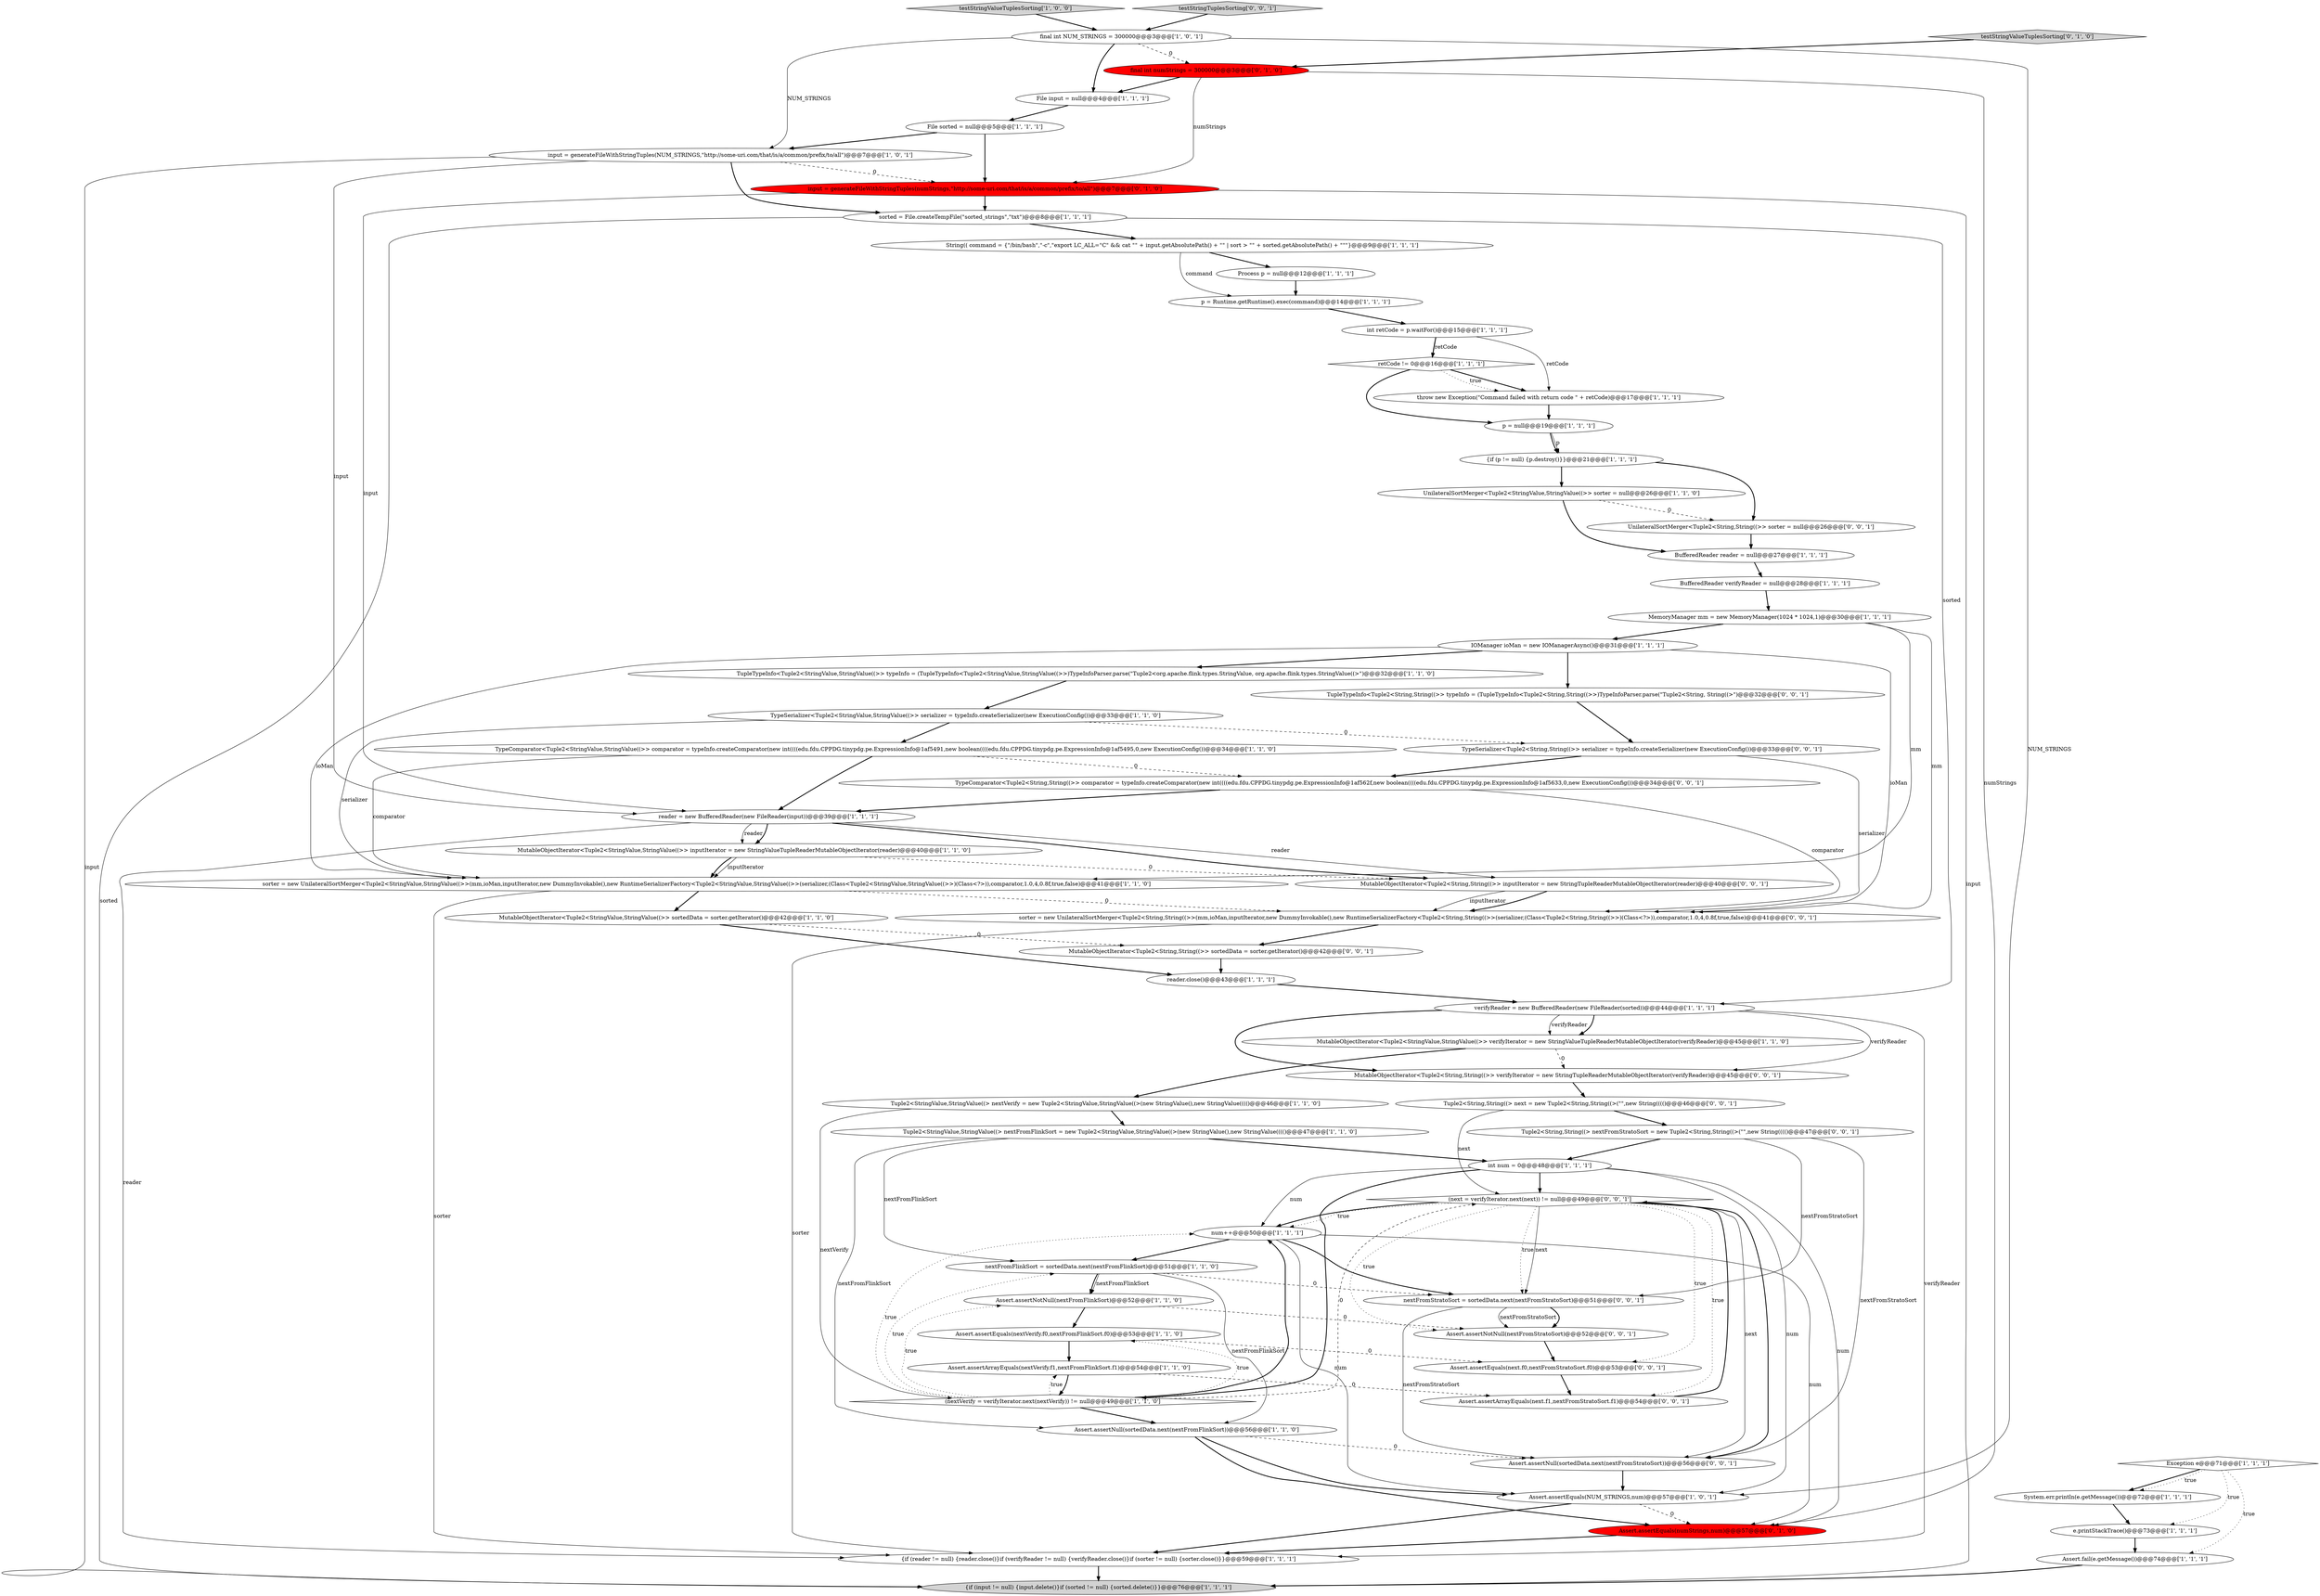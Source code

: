 digraph {
58 [style = filled, label = "UnilateralSortMerger<Tuple2<String,String((>> sorter = null@@@26@@@['0', '0', '1']", fillcolor = white, shape = ellipse image = "AAA0AAABBB3BBB"];
8 [style = filled, label = "TypeSerializer<Tuple2<StringValue,StringValue((>> serializer = typeInfo.createSerializer(new ExecutionConfig())@@@33@@@['1', '1', '0']", fillcolor = white, shape = ellipse image = "AAA0AAABBB1BBB"];
12 [style = filled, label = "UnilateralSortMerger<Tuple2<StringValue,StringValue((>> sorter = null@@@26@@@['1', '1', '0']", fillcolor = white, shape = ellipse image = "AAA0AAABBB1BBB"];
27 [style = filled, label = "input = generateFileWithStringTuples(NUM_STRINGS,\"http://some-uri.com/that/is/a/common/prefix/to/all\")@@@7@@@['1', '0', '1']", fillcolor = white, shape = ellipse image = "AAA0AAABBB1BBB"];
45 [style = filled, label = "MutableObjectIterator<Tuple2<StringValue,StringValue((>> inputIterator = new StringValueTupleReaderMutableObjectIterator(reader)@@@40@@@['1', '1', '0']", fillcolor = white, shape = ellipse image = "AAA0AAABBB1BBB"];
26 [style = filled, label = "sorter = new UnilateralSortMerger<Tuple2<StringValue,StringValue((>>(mm,ioMan,inputIterator,new DummyInvokable(),new RuntimeSerializerFactory<Tuple2<StringValue,StringValue((>>(serializer,(Class<Tuple2<StringValue,StringValue((>>)(Class<?>)),comparator,1.0,4,0.8f,true,false)@@@41@@@['1', '1', '0']", fillcolor = white, shape = ellipse image = "AAA0AAABBB1BBB"];
60 [style = filled, label = "Assert.assertNull(sortedData.next(nextFromStratoSort))@@@56@@@['0', '0', '1']", fillcolor = white, shape = ellipse image = "AAA0AAABBB3BBB"];
46 [style = filled, label = "Assert.assertEquals(numStrings,num)@@@57@@@['0', '1', '0']", fillcolor = red, shape = ellipse image = "AAA1AAABBB2BBB"];
31 [style = filled, label = "Process p = null@@@12@@@['1', '1', '1']", fillcolor = white, shape = ellipse image = "AAA0AAABBB1BBB"];
11 [style = filled, label = "reader = new BufferedReader(new FileReader(input))@@@39@@@['1', '1', '1']", fillcolor = white, shape = ellipse image = "AAA0AAABBB1BBB"];
33 [style = filled, label = "{if (input != null) {input.delete()}if (sorted != null) {sorted.delete()}}@@@76@@@['1', '1', '1']", fillcolor = lightgray, shape = ellipse image = "AAA0AAABBB1BBB"];
51 [style = filled, label = "MutableObjectIterator<Tuple2<String,String((>> inputIterator = new StringTupleReaderMutableObjectIterator(reader)@@@40@@@['0', '0', '1']", fillcolor = white, shape = ellipse image = "AAA0AAABBB3BBB"];
52 [style = filled, label = "Tuple2<String,String((> next = new Tuple2<String,String((>(\"\",new String(((()@@@46@@@['0', '0', '1']", fillcolor = white, shape = ellipse image = "AAA0AAABBB3BBB"];
13 [style = filled, label = "TupleTypeInfo<Tuple2<StringValue,StringValue((>> typeInfo = (TupleTypeInfo<Tuple2<StringValue,StringValue((>>)TypeInfoParser.parse(\"Tuple2<org.apache.flink.types.StringValue, org.apache.flink.types.StringValue((>\")@@@32@@@['1', '1', '0']", fillcolor = white, shape = ellipse image = "AAA0AAABBB1BBB"];
62 [style = filled, label = "sorter = new UnilateralSortMerger<Tuple2<String,String((>>(mm,ioMan,inputIterator,new DummyInvokable(),new RuntimeSerializerFactory<Tuple2<String,String((>>(serializer,(Class<Tuple2<String,String((>>)(Class<?>)),comparator,1.0,4,0.8f,true,false)@@@41@@@['0', '0', '1']", fillcolor = white, shape = ellipse image = "AAA0AAABBB3BBB"];
38 [style = filled, label = "MemoryManager mm = new MemoryManager(1024 * 1024,1)@@@30@@@['1', '1', '1']", fillcolor = white, shape = ellipse image = "AAA0AAABBB1BBB"];
30 [style = filled, label = "File sorted = null@@@5@@@['1', '1', '1']", fillcolor = white, shape = ellipse image = "AAA0AAABBB1BBB"];
32 [style = filled, label = "throw new Exception(\"Command failed with return code \" + retCode)@@@17@@@['1', '1', '1']", fillcolor = white, shape = ellipse image = "AAA0AAABBB1BBB"];
47 [style = filled, label = "testStringValueTuplesSorting['0', '1', '0']", fillcolor = lightgray, shape = diamond image = "AAA0AAABBB2BBB"];
63 [style = filled, label = "(next = verifyIterator.next(next)) != null@@@49@@@['0', '0', '1']", fillcolor = white, shape = diamond image = "AAA0AAABBB3BBB"];
29 [style = filled, label = "e.printStackTrace()@@@73@@@['1', '1', '1']", fillcolor = white, shape = ellipse image = "AAA0AAABBB1BBB"];
25 [style = filled, label = "int retCode = p.waitFor()@@@15@@@['1', '1', '1']", fillcolor = white, shape = ellipse image = "AAA0AAABBB1BBB"];
48 [style = filled, label = "final int numStrings = 300000@@@3@@@['0', '1', '0']", fillcolor = red, shape = ellipse image = "AAA1AAABBB2BBB"];
50 [style = filled, label = "TypeComparator<Tuple2<String,String((>> comparator = typeInfo.createComparator(new int((((edu.fdu.CPPDG.tinypdg.pe.ExpressionInfo@1af562f,new boolean((((edu.fdu.CPPDG.tinypdg.pe.ExpressionInfo@1af5633,0,new ExecutionConfig())@@@34@@@['0', '0', '1']", fillcolor = white, shape = ellipse image = "AAA0AAABBB3BBB"];
36 [style = filled, label = "Tuple2<StringValue,StringValue((> nextFromFlinkSort = new Tuple2<StringValue,StringValue((>(new StringValue(),new StringValue(((()@@@47@@@['1', '1', '0']", fillcolor = white, shape = ellipse image = "AAA0AAABBB1BBB"];
56 [style = filled, label = "TupleTypeInfo<Tuple2<String,String((>> typeInfo = (TupleTypeInfo<Tuple2<String,String((>>)TypeInfoParser.parse(\"Tuple2<String, String((>\")@@@32@@@['0', '0', '1']", fillcolor = white, shape = ellipse image = "AAA0AAABBB3BBB"];
64 [style = filled, label = "Tuple2<String,String((> nextFromStratoSort = new Tuple2<String,String((>(\"\",new String(((()@@@47@@@['0', '0', '1']", fillcolor = white, shape = ellipse image = "AAA0AAABBB3BBB"];
35 [style = filled, label = "int num = 0@@@48@@@['1', '1', '1']", fillcolor = white, shape = ellipse image = "AAA0AAABBB1BBB"];
65 [style = filled, label = "nextFromStratoSort = sortedData.next(nextFromStratoSort)@@@51@@@['0', '0', '1']", fillcolor = white, shape = ellipse image = "AAA0AAABBB3BBB"];
18 [style = filled, label = "IOManager ioMan = new IOManagerAsync()@@@31@@@['1', '1', '1']", fillcolor = white, shape = ellipse image = "AAA0AAABBB1BBB"];
10 [style = filled, label = "nextFromFlinkSort = sortedData.next(nextFromFlinkSort)@@@51@@@['1', '1', '0']", fillcolor = white, shape = ellipse image = "AAA0AAABBB1BBB"];
40 [style = filled, label = "Assert.assertEquals(nextVerify.f0,nextFromFlinkSort.f0)@@@53@@@['1', '1', '0']", fillcolor = white, shape = ellipse image = "AAA0AAABBB1BBB"];
49 [style = filled, label = "input = generateFileWithStringTuples(numStrings,\"http://some-uri.com/that/is/a/common/prefix/to/all\")@@@7@@@['0', '1', '0']", fillcolor = red, shape = ellipse image = "AAA1AAABBB2BBB"];
15 [style = filled, label = "(nextVerify = verifyIterator.next(nextVerify)) != null@@@49@@@['1', '1', '0']", fillcolor = white, shape = diamond image = "AAA0AAABBB1BBB"];
3 [style = filled, label = "testStringValueTuplesSorting['1', '0', '0']", fillcolor = lightgray, shape = diamond image = "AAA0AAABBB1BBB"];
53 [style = filled, label = "Assert.assertEquals(next.f0,nextFromStratoSort.f0)@@@53@@@['0', '0', '1']", fillcolor = white, shape = ellipse image = "AAA0AAABBB3BBB"];
17 [style = filled, label = "System.err.println(e.getMessage())@@@72@@@['1', '1', '1']", fillcolor = white, shape = ellipse image = "AAA0AAABBB1BBB"];
14 [style = filled, label = "TypeComparator<Tuple2<StringValue,StringValue((>> comparator = typeInfo.createComparator(new int((((edu.fdu.CPPDG.tinypdg.pe.ExpressionInfo@1af5491,new boolean((((edu.fdu.CPPDG.tinypdg.pe.ExpressionInfo@1af5495,0,new ExecutionConfig())@@@34@@@['1', '1', '0']", fillcolor = white, shape = ellipse image = "AAA0AAABBB1BBB"];
41 [style = filled, label = "retCode != 0@@@16@@@['1', '1', '1']", fillcolor = white, shape = diamond image = "AAA0AAABBB1BBB"];
20 [style = filled, label = "verifyReader = new BufferedReader(new FileReader(sorted))@@@44@@@['1', '1', '1']", fillcolor = white, shape = ellipse image = "AAA0AAABBB1BBB"];
22 [style = filled, label = "reader.close()@@@43@@@['1', '1', '1']", fillcolor = white, shape = ellipse image = "AAA0AAABBB1BBB"];
66 [style = filled, label = "testStringTuplesSorting['0', '0', '1']", fillcolor = lightgray, shape = diamond image = "AAA0AAABBB3BBB"];
59 [style = filled, label = "MutableObjectIterator<Tuple2<String,String((>> sortedData = sorter.getIterator()@@@42@@@['0', '0', '1']", fillcolor = white, shape = ellipse image = "AAA0AAABBB3BBB"];
1 [style = filled, label = "Assert.assertNull(sortedData.next(nextFromFlinkSort))@@@56@@@['1', '1', '0']", fillcolor = white, shape = ellipse image = "AAA0AAABBB1BBB"];
6 [style = filled, label = "Assert.assertArrayEquals(nextVerify.f1,nextFromFlinkSort.f1)@@@54@@@['1', '1', '0']", fillcolor = white, shape = ellipse image = "AAA0AAABBB1BBB"];
54 [style = filled, label = "MutableObjectIterator<Tuple2<String,String((>> verifyIterator = new StringTupleReaderMutableObjectIterator(verifyReader)@@@45@@@['0', '0', '1']", fillcolor = white, shape = ellipse image = "AAA0AAABBB3BBB"];
28 [style = filled, label = "BufferedReader reader = null@@@27@@@['1', '1', '1']", fillcolor = white, shape = ellipse image = "AAA0AAABBB1BBB"];
57 [style = filled, label = "Assert.assertArrayEquals(next.f1,nextFromStratoSort.f1)@@@54@@@['0', '0', '1']", fillcolor = white, shape = ellipse image = "AAA0AAABBB3BBB"];
9 [style = filled, label = "Exception e@@@71@@@['1', '1', '1']", fillcolor = white, shape = diamond image = "AAA0AAABBB1BBB"];
21 [style = filled, label = "MutableObjectIterator<Tuple2<StringValue,StringValue((>> sortedData = sorter.getIterator()@@@42@@@['1', '1', '0']", fillcolor = white, shape = ellipse image = "AAA0AAABBB1BBB"];
39 [style = filled, label = "Assert.assertNotNull(nextFromFlinkSort)@@@52@@@['1', '1', '0']", fillcolor = white, shape = ellipse image = "AAA0AAABBB1BBB"];
42 [style = filled, label = "{if (reader != null) {reader.close()}if (verifyReader != null) {verifyReader.close()}if (sorter != null) {sorter.close()}}@@@59@@@['1', '1', '1']", fillcolor = white, shape = ellipse image = "AAA0AAABBB1BBB"];
4 [style = filled, label = "final int NUM_STRINGS = 300000@@@3@@@['1', '0', '1']", fillcolor = white, shape = ellipse image = "AAA0AAABBB1BBB"];
55 [style = filled, label = "TypeSerializer<Tuple2<String,String((>> serializer = typeInfo.createSerializer(new ExecutionConfig())@@@33@@@['0', '0', '1']", fillcolor = white, shape = ellipse image = "AAA0AAABBB3BBB"];
43 [style = filled, label = "p = Runtime.getRuntime().exec(command)@@@14@@@['1', '1', '1']", fillcolor = white, shape = ellipse image = "AAA0AAABBB1BBB"];
37 [style = filled, label = "Assert.assertEquals(NUM_STRINGS,num)@@@57@@@['1', '0', '1']", fillcolor = white, shape = ellipse image = "AAA0AAABBB1BBB"];
44 [style = filled, label = "BufferedReader verifyReader = null@@@28@@@['1', '1', '1']", fillcolor = white, shape = ellipse image = "AAA0AAABBB1BBB"];
24 [style = filled, label = "num++@@@50@@@['1', '1', '1']", fillcolor = white, shape = ellipse image = "AAA0AAABBB1BBB"];
61 [style = filled, label = "Assert.assertNotNull(nextFromStratoSort)@@@52@@@['0', '0', '1']", fillcolor = white, shape = ellipse image = "AAA0AAABBB3BBB"];
19 [style = filled, label = "File input = null@@@4@@@['1', '1', '1']", fillcolor = white, shape = ellipse image = "AAA0AAABBB1BBB"];
23 [style = filled, label = "sorted = File.createTempFile(\"sorted_strings\",\"txt\")@@@8@@@['1', '1', '1']", fillcolor = white, shape = ellipse image = "AAA0AAABBB1BBB"];
5 [style = filled, label = "{if (p != null) {p.destroy()}}@@@21@@@['1', '1', '1']", fillcolor = white, shape = ellipse image = "AAA0AAABBB1BBB"];
2 [style = filled, label = "Assert.fail(e.getMessage())@@@74@@@['1', '1', '1']", fillcolor = white, shape = ellipse image = "AAA0AAABBB1BBB"];
7 [style = filled, label = "String(( command = {\"/bin/bash\",\"-c\",\"export LC_ALL=\"C\" && cat \"\" + input.getAbsolutePath() + \"\" | sort > \"\" + sorted.getAbsolutePath() + \"\"\"}@@@9@@@['1', '1', '1']", fillcolor = white, shape = ellipse image = "AAA0AAABBB1BBB"];
0 [style = filled, label = "Tuple2<StringValue,StringValue((> nextVerify = new Tuple2<StringValue,StringValue((>(new StringValue(),new StringValue(((()@@@46@@@['1', '1', '0']", fillcolor = white, shape = ellipse image = "AAA0AAABBB1BBB"];
34 [style = filled, label = "p = null@@@19@@@['1', '1', '1']", fillcolor = white, shape = ellipse image = "AAA0AAABBB1BBB"];
16 [style = filled, label = "MutableObjectIterator<Tuple2<StringValue,StringValue((>> verifyIterator = new StringValueTupleReaderMutableObjectIterator(verifyReader)@@@45@@@['1', '1', '0']", fillcolor = white, shape = ellipse image = "AAA0AAABBB1BBB"];
58->28 [style = bold, label=""];
16->0 [style = bold, label=""];
52->64 [style = bold, label=""];
37->46 [style = dashed, label="0"];
40->6 [style = bold, label=""];
36->10 [style = solid, label="nextFromFlinkSort"];
7->31 [style = bold, label=""];
32->34 [style = bold, label=""];
30->49 [style = bold, label=""];
21->59 [style = dashed, label="0"];
8->26 [style = solid, label="serializer"];
3->4 [style = bold, label=""];
0->15 [style = solid, label="nextVerify"];
63->65 [style = dotted, label="true"];
55->62 [style = solid, label="serializer"];
12->58 [style = dashed, label="0"];
1->46 [style = bold, label=""];
49->33 [style = solid, label="input"];
29->2 [style = bold, label=""];
20->16 [style = bold, label=""];
57->63 [style = bold, label=""];
10->39 [style = bold, label=""];
63->61 [style = dotted, label="true"];
25->32 [style = solid, label="retCode"];
51->62 [style = solid, label="inputIterator"];
34->5 [style = solid, label="p"];
59->22 [style = bold, label=""];
38->26 [style = solid, label="mm"];
14->11 [style = bold, label=""];
8->55 [style = dashed, label="0"];
24->10 [style = bold, label=""];
54->52 [style = bold, label=""];
46->42 [style = bold, label=""];
27->11 [style = solid, label="input"];
10->39 [style = solid, label="nextFromFlinkSort"];
11->51 [style = bold, label=""];
41->32 [style = bold, label=""];
62->42 [style = solid, label="sorter"];
12->28 [style = bold, label=""];
47->48 [style = bold, label=""];
4->37 [style = solid, label="NUM_STRINGS"];
15->24 [style = dotted, label="true"];
30->27 [style = bold, label=""];
4->19 [style = bold, label=""];
15->40 [style = dotted, label="true"];
63->60 [style = solid, label="next"];
63->65 [style = solid, label="next"];
9->17 [style = bold, label=""];
15->10 [style = dotted, label="true"];
18->56 [style = bold, label=""];
64->60 [style = solid, label="nextFromStratoSort"];
14->26 [style = solid, label="comparator"];
44->38 [style = bold, label=""];
0->36 [style = bold, label=""];
64->35 [style = bold, label=""];
38->62 [style = solid, label="mm"];
40->53 [style = dashed, label="0"];
6->57 [style = dashed, label="0"];
38->18 [style = bold, label=""];
11->45 [style = solid, label="reader"];
45->26 [style = solid, label="inputIterator"];
22->20 [style = bold, label=""];
21->22 [style = bold, label=""];
16->54 [style = dashed, label="0"];
2->33 [style = bold, label=""];
23->20 [style = solid, label="sorted"];
23->7 [style = bold, label=""];
65->61 [style = bold, label=""];
48->46 [style = solid, label="numStrings"];
35->37 [style = solid, label="num"];
49->11 [style = solid, label="input"];
36->35 [style = bold, label=""];
35->46 [style = solid, label="num"];
60->37 [style = bold, label=""];
52->63 [style = solid, label="next"];
51->62 [style = bold, label=""];
35->15 [style = bold, label=""];
24->37 [style = solid, label="num"];
25->41 [style = bold, label=""];
8->14 [style = bold, label=""];
65->60 [style = solid, label="nextFromStratoSort"];
49->23 [style = bold, label=""];
20->54 [style = solid, label="verifyReader"];
63->24 [style = bold, label=""];
6->15 [style = bold, label=""];
26->21 [style = bold, label=""];
18->62 [style = solid, label="ioMan"];
63->60 [style = bold, label=""];
24->46 [style = solid, label="num"];
45->51 [style = dashed, label="0"];
39->40 [style = bold, label=""];
11->42 [style = solid, label="reader"];
25->41 [style = solid, label="retCode"];
35->63 [style = bold, label=""];
31->43 [style = bold, label=""];
20->54 [style = bold, label=""];
50->62 [style = solid, label="comparator"];
64->65 [style = solid, label="nextFromStratoSort"];
41->32 [style = dotted, label="true"];
55->50 [style = bold, label=""];
5->58 [style = bold, label=""];
35->24 [style = solid, label="num"];
11->51 [style = solid, label="reader"];
4->48 [style = dashed, label="0"];
41->34 [style = bold, label=""];
26->62 [style = dashed, label="0"];
37->42 [style = bold, label=""];
14->50 [style = dashed, label="0"];
1->37 [style = bold, label=""];
15->1 [style = bold, label=""];
62->59 [style = bold, label=""];
9->29 [style = dotted, label="true"];
20->16 [style = solid, label="verifyReader"];
27->49 [style = dashed, label="0"];
15->39 [style = dotted, label="true"];
34->5 [style = bold, label=""];
53->57 [style = bold, label=""];
63->53 [style = dotted, label="true"];
9->17 [style = dotted, label="true"];
26->42 [style = solid, label="sorter"];
11->45 [style = bold, label=""];
18->26 [style = solid, label="ioMan"];
15->63 [style = dashed, label="0"];
42->33 [style = bold, label=""];
1->60 [style = dashed, label="0"];
10->1 [style = solid, label="nextFromFlinkSort"];
27->33 [style = solid, label="input"];
4->27 [style = solid, label="NUM_STRINGS"];
65->61 [style = solid, label="nextFromStratoSort"];
66->4 [style = bold, label=""];
10->65 [style = dashed, label="0"];
61->53 [style = bold, label=""];
39->61 [style = dashed, label="0"];
7->43 [style = solid, label="command"];
5->12 [style = bold, label=""];
50->11 [style = bold, label=""];
48->49 [style = solid, label="numStrings"];
15->24 [style = bold, label=""];
15->6 [style = dotted, label="true"];
9->2 [style = dotted, label="true"];
36->1 [style = solid, label="nextFromFlinkSort"];
28->44 [style = bold, label=""];
18->13 [style = bold, label=""];
48->19 [style = bold, label=""];
23->33 [style = solid, label="sorted"];
27->23 [style = bold, label=""];
45->26 [style = bold, label=""];
63->57 [style = dotted, label="true"];
13->8 [style = bold, label=""];
43->25 [style = bold, label=""];
17->29 [style = bold, label=""];
24->65 [style = bold, label=""];
63->24 [style = dotted, label="true"];
20->42 [style = solid, label="verifyReader"];
56->55 [style = bold, label=""];
19->30 [style = bold, label=""];
}
